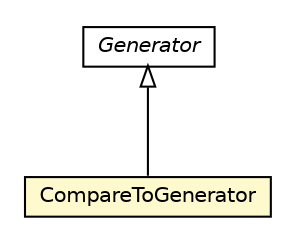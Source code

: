 #!/usr/local/bin/dot
#
# Class diagram 
# Generated by UMLGraph version 5.1 (http://www.umlgraph.org/)
#

digraph G {
	edge [fontname="Helvetica",fontsize=10,labelfontname="Helvetica",labelfontsize=10];
	node [fontname="Helvetica",fontsize=10,shape=plaintext];
	nodesep=0.25;
	ranksep=0.5;
	// net.sf.commonclipse.Generator
	c155 [label=<<table title="net.sf.commonclipse.Generator" border="0" cellborder="1" cellspacing="0" cellpadding="2" port="p" href="./Generator.html">
		<tr><td><table border="0" cellspacing="0" cellpadding="1">
<tr><td align="center" balign="center"><font face="Helvetica-Oblique"> Generator </font></td></tr>
		</table></td></tr>
		</table>>, fontname="Helvetica", fontcolor="black", fontsize=10.0];
	// net.sf.commonclipse.CompareToGenerator
	c157 [label=<<table title="net.sf.commonclipse.CompareToGenerator" border="0" cellborder="1" cellspacing="0" cellpadding="2" port="p" bgcolor="lemonChiffon" href="./CompareToGenerator.html">
		<tr><td><table border="0" cellspacing="0" cellpadding="1">
<tr><td align="center" balign="center"> CompareToGenerator </td></tr>
		</table></td></tr>
		</table>>, fontname="Helvetica", fontcolor="black", fontsize=10.0];
	//net.sf.commonclipse.CompareToGenerator extends net.sf.commonclipse.Generator
	c155:p -> c157:p [dir=back,arrowtail=empty];
}

